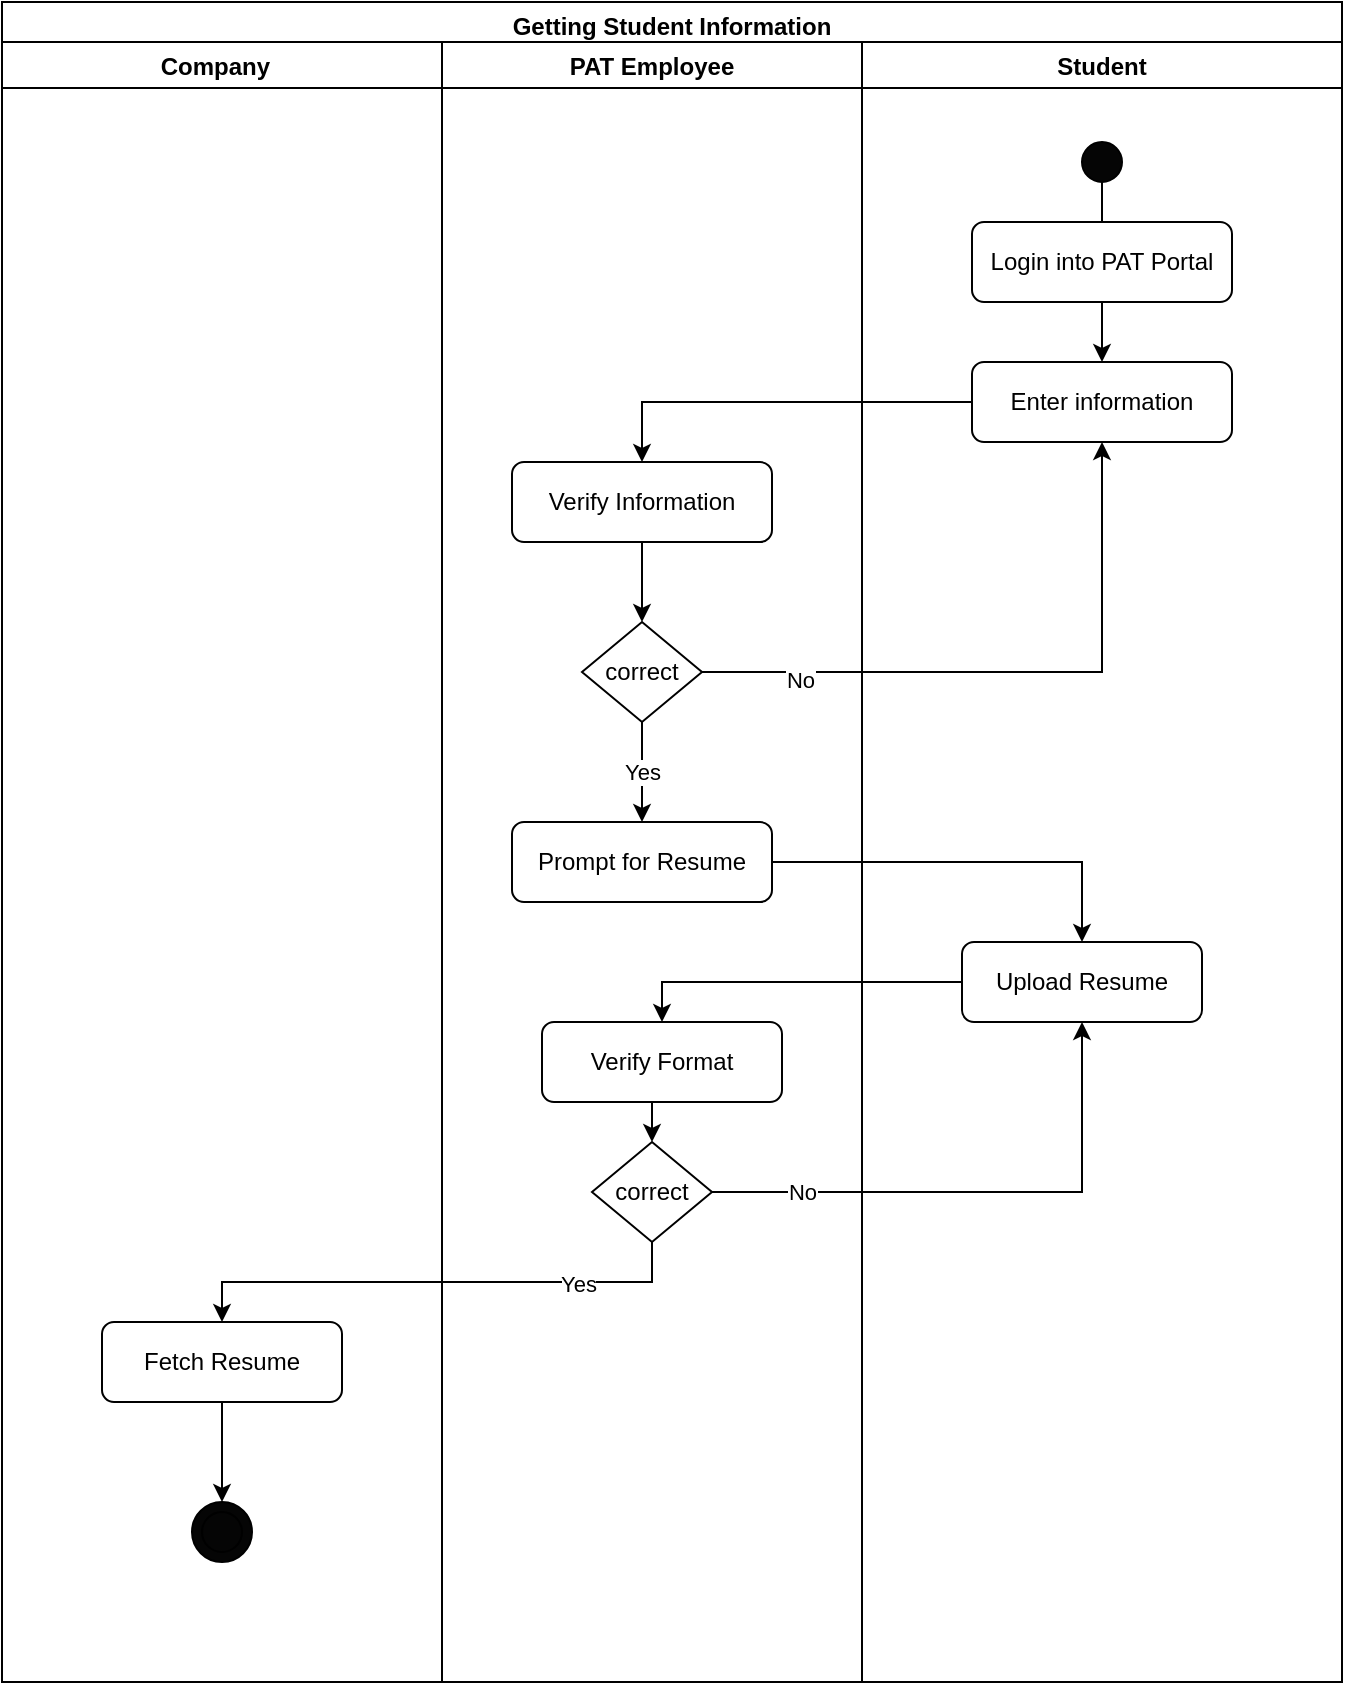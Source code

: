 <mxfile version="20.3.0" type="github">
  <diagram id="prtHgNgQTEPvFCAcTncT" name="Page-1">
    <mxGraphModel dx="595" dy="1931" grid="1" gridSize="10" guides="1" tooltips="1" connect="1" arrows="1" fold="1" page="1" pageScale="1" pageWidth="827" pageHeight="1169" math="0" shadow="0">
      <root>
        <mxCell id="0" />
        <mxCell id="1" parent="0" />
        <mxCell id="3OsJ5SbNVrnw2GL74n1E-52" value="Getting Student Information" style="swimlane;" vertex="1" parent="1">
          <mxGeometry x="880" y="-190" width="670" height="840" as="geometry" />
        </mxCell>
        <mxCell id="3OsJ5SbNVrnw2GL74n1E-51" value="Company  " style="swimlane;" vertex="1" parent="3OsJ5SbNVrnw2GL74n1E-52">
          <mxGeometry y="20" width="220" height="820" as="geometry" />
        </mxCell>
        <mxCell id="3OsJ5SbNVrnw2GL74n1E-84" value="[" style="ellipse;whiteSpace=wrap;html=1;fillColor=#050505;" vertex="1" parent="3OsJ5SbNVrnw2GL74n1E-51">
          <mxGeometry x="95" y="730" width="30" height="30" as="geometry" />
        </mxCell>
        <mxCell id="3OsJ5SbNVrnw2GL74n1E-71" value="Fetch Resume" style="rounded=1;whiteSpace=wrap;html=1;fillColor=#FFFFFF;" vertex="1" parent="3OsJ5SbNVrnw2GL74n1E-51">
          <mxGeometry x="50" y="640" width="120" height="40" as="geometry" />
        </mxCell>
        <mxCell id="3OsJ5SbNVrnw2GL74n1E-82" value="" style="ellipse;whiteSpace=wrap;html=1;fillColor=#050505;" vertex="1" parent="3OsJ5SbNVrnw2GL74n1E-51">
          <mxGeometry x="100" y="735" width="20" height="20" as="geometry" />
        </mxCell>
        <mxCell id="3OsJ5SbNVrnw2GL74n1E-50" value="PAT Employee" style="swimlane;" vertex="1" parent="3OsJ5SbNVrnw2GL74n1E-52">
          <mxGeometry x="220" y="20" width="210" height="820" as="geometry" />
        </mxCell>
        <mxCell id="3OsJ5SbNVrnw2GL74n1E-65" style="edgeStyle=orthogonalEdgeStyle;rounded=0;orthogonalLoop=1;jettySize=auto;html=1;" edge="1" parent="3OsJ5SbNVrnw2GL74n1E-50" source="3OsJ5SbNVrnw2GL74n1E-58" target="3OsJ5SbNVrnw2GL74n1E-60">
          <mxGeometry relative="1" as="geometry" />
        </mxCell>
        <mxCell id="3OsJ5SbNVrnw2GL74n1E-58" value="Verify Information" style="rounded=1;whiteSpace=wrap;html=1;fillColor=#FFFFFF;" vertex="1" parent="3OsJ5SbNVrnw2GL74n1E-50">
          <mxGeometry x="35" y="210" width="130" height="40" as="geometry" />
        </mxCell>
        <mxCell id="3OsJ5SbNVrnw2GL74n1E-59" value="Prompt for Resume" style="rounded=1;whiteSpace=wrap;html=1;fillColor=#FFFFFF;" vertex="1" parent="3OsJ5SbNVrnw2GL74n1E-50">
          <mxGeometry x="35" y="390" width="130" height="40" as="geometry" />
        </mxCell>
        <mxCell id="3OsJ5SbNVrnw2GL74n1E-66" value="Yes" style="edgeStyle=orthogonalEdgeStyle;rounded=0;orthogonalLoop=1;jettySize=auto;html=1;" edge="1" parent="3OsJ5SbNVrnw2GL74n1E-50" source="3OsJ5SbNVrnw2GL74n1E-60" target="3OsJ5SbNVrnw2GL74n1E-59">
          <mxGeometry relative="1" as="geometry" />
        </mxCell>
        <mxCell id="3OsJ5SbNVrnw2GL74n1E-60" value="correct" style="rhombus;whiteSpace=wrap;html=1;fillColor=#FFFFFF;" vertex="1" parent="3OsJ5SbNVrnw2GL74n1E-50">
          <mxGeometry x="70" y="290" width="60" height="50" as="geometry" />
        </mxCell>
        <mxCell id="3OsJ5SbNVrnw2GL74n1E-76" style="edgeStyle=orthogonalEdgeStyle;rounded=0;orthogonalLoop=1;jettySize=auto;html=1;exitX=0.5;exitY=1;exitDx=0;exitDy=0;entryX=0.5;entryY=0;entryDx=0;entryDy=0;" edge="1" parent="3OsJ5SbNVrnw2GL74n1E-50" source="3OsJ5SbNVrnw2GL74n1E-72" target="3OsJ5SbNVrnw2GL74n1E-74">
          <mxGeometry relative="1" as="geometry" />
        </mxCell>
        <mxCell id="3OsJ5SbNVrnw2GL74n1E-72" value="Verify Format" style="rounded=1;whiteSpace=wrap;html=1;fillColor=#FFFFFF;" vertex="1" parent="3OsJ5SbNVrnw2GL74n1E-50">
          <mxGeometry x="50" y="490" width="120" height="40" as="geometry" />
        </mxCell>
        <mxCell id="3OsJ5SbNVrnw2GL74n1E-74" value="correct" style="rhombus;whiteSpace=wrap;html=1;fillColor=#FFFFFF;" vertex="1" parent="3OsJ5SbNVrnw2GL74n1E-50">
          <mxGeometry x="75" y="550" width="60" height="50" as="geometry" />
        </mxCell>
        <mxCell id="3OsJ5SbNVrnw2GL74n1E-49" value="Student" style="swimlane;" vertex="1" parent="3OsJ5SbNVrnw2GL74n1E-52">
          <mxGeometry x="430" y="20" width="240" height="820" as="geometry" />
        </mxCell>
        <mxCell id="3OsJ5SbNVrnw2GL74n1E-62" style="edgeStyle=orthogonalEdgeStyle;rounded=0;orthogonalLoop=1;jettySize=auto;html=1;entryX=0.462;entryY=0.25;entryDx=0;entryDy=0;entryPerimeter=0;" edge="1" parent="3OsJ5SbNVrnw2GL74n1E-49" source="3OsJ5SbNVrnw2GL74n1E-55" target="3OsJ5SbNVrnw2GL74n1E-56">
          <mxGeometry relative="1" as="geometry" />
        </mxCell>
        <mxCell id="3OsJ5SbNVrnw2GL74n1E-55" value="" style="ellipse;whiteSpace=wrap;html=1;fillColor=#050505;" vertex="1" parent="3OsJ5SbNVrnw2GL74n1E-49">
          <mxGeometry x="110" y="50" width="20" height="20" as="geometry" />
        </mxCell>
        <mxCell id="3OsJ5SbNVrnw2GL74n1E-63" style="edgeStyle=orthogonalEdgeStyle;rounded=0;orthogonalLoop=1;jettySize=auto;html=1;" edge="1" parent="3OsJ5SbNVrnw2GL74n1E-49" source="3OsJ5SbNVrnw2GL74n1E-56" target="3OsJ5SbNVrnw2GL74n1E-57">
          <mxGeometry relative="1" as="geometry" />
        </mxCell>
        <mxCell id="3OsJ5SbNVrnw2GL74n1E-56" value="Login into PAT Portal" style="rounded=1;whiteSpace=wrap;html=1;fillColor=#FFFFFF;" vertex="1" parent="3OsJ5SbNVrnw2GL74n1E-49">
          <mxGeometry x="55" y="90" width="130" height="40" as="geometry" />
        </mxCell>
        <mxCell id="3OsJ5SbNVrnw2GL74n1E-57" value="Enter information" style="rounded=1;whiteSpace=wrap;html=1;fillColor=#FFFFFF;" vertex="1" parent="3OsJ5SbNVrnw2GL74n1E-49">
          <mxGeometry x="55" y="160" width="130" height="40" as="geometry" />
        </mxCell>
        <mxCell id="3OsJ5SbNVrnw2GL74n1E-67" value="Upload Resume" style="rounded=1;whiteSpace=wrap;html=1;fillColor=#FFFFFF;" vertex="1" parent="3OsJ5SbNVrnw2GL74n1E-49">
          <mxGeometry x="50" y="450" width="120" height="40" as="geometry" />
        </mxCell>
        <mxCell id="3OsJ5SbNVrnw2GL74n1E-64" style="edgeStyle=orthogonalEdgeStyle;rounded=0;orthogonalLoop=1;jettySize=auto;html=1;entryX=0.5;entryY=0;entryDx=0;entryDy=0;" edge="1" parent="3OsJ5SbNVrnw2GL74n1E-52" source="3OsJ5SbNVrnw2GL74n1E-57" target="3OsJ5SbNVrnw2GL74n1E-58">
          <mxGeometry relative="1" as="geometry">
            <mxPoint x="320" y="230" as="targetPoint" />
            <Array as="points">
              <mxPoint x="320" y="230" />
              <mxPoint x="320" y="270" />
            </Array>
          </mxGeometry>
        </mxCell>
        <mxCell id="3OsJ5SbNVrnw2GL74n1E-68" style="edgeStyle=orthogonalEdgeStyle;rounded=0;orthogonalLoop=1;jettySize=auto;html=1;" edge="1" parent="3OsJ5SbNVrnw2GL74n1E-52" source="3OsJ5SbNVrnw2GL74n1E-59" target="3OsJ5SbNVrnw2GL74n1E-67">
          <mxGeometry relative="1" as="geometry" />
        </mxCell>
        <mxCell id="3OsJ5SbNVrnw2GL74n1E-69" style="edgeStyle=orthogonalEdgeStyle;rounded=0;orthogonalLoop=1;jettySize=auto;html=1;exitX=1;exitY=0.5;exitDx=0;exitDy=0;entryX=0.5;entryY=1;entryDx=0;entryDy=0;" edge="1" parent="3OsJ5SbNVrnw2GL74n1E-52" source="3OsJ5SbNVrnw2GL74n1E-60" target="3OsJ5SbNVrnw2GL74n1E-57">
          <mxGeometry relative="1" as="geometry" />
        </mxCell>
        <mxCell id="3OsJ5SbNVrnw2GL74n1E-70" value="No" style="edgeLabel;html=1;align=center;verticalAlign=middle;resizable=0;points=[];" vertex="1" connectable="0" parent="3OsJ5SbNVrnw2GL74n1E-69">
          <mxGeometry x="-0.691" y="-4" relative="1" as="geometry">
            <mxPoint as="offset" />
          </mxGeometry>
        </mxCell>
        <mxCell id="3OsJ5SbNVrnw2GL74n1E-75" style="edgeStyle=orthogonalEdgeStyle;rounded=0;orthogonalLoop=1;jettySize=auto;html=1;exitX=0.5;exitY=1;exitDx=0;exitDy=0;" edge="1" parent="3OsJ5SbNVrnw2GL74n1E-52" source="3OsJ5SbNVrnw2GL74n1E-74" target="3OsJ5SbNVrnw2GL74n1E-71">
          <mxGeometry relative="1" as="geometry" />
        </mxCell>
        <mxCell id="3OsJ5SbNVrnw2GL74n1E-80" value="Yes" style="edgeLabel;html=1;align=center;verticalAlign=middle;resizable=0;points=[];" vertex="1" connectable="0" parent="3OsJ5SbNVrnw2GL74n1E-75">
          <mxGeometry x="-0.553" y="1" relative="1" as="geometry">
            <mxPoint as="offset" />
          </mxGeometry>
        </mxCell>
        <mxCell id="3OsJ5SbNVrnw2GL74n1E-78" style="edgeStyle=orthogonalEdgeStyle;rounded=0;orthogonalLoop=1;jettySize=auto;html=1;entryX=0.5;entryY=0;entryDx=0;entryDy=0;" edge="1" parent="3OsJ5SbNVrnw2GL74n1E-52" source="3OsJ5SbNVrnw2GL74n1E-67" target="3OsJ5SbNVrnw2GL74n1E-72">
          <mxGeometry relative="1" as="geometry" />
        </mxCell>
        <mxCell id="3OsJ5SbNVrnw2GL74n1E-79" style="edgeStyle=orthogonalEdgeStyle;rounded=0;orthogonalLoop=1;jettySize=auto;html=1;exitX=1;exitY=0.5;exitDx=0;exitDy=0;entryX=0.5;entryY=1;entryDx=0;entryDy=0;" edge="1" parent="3OsJ5SbNVrnw2GL74n1E-52" source="3OsJ5SbNVrnw2GL74n1E-74" target="3OsJ5SbNVrnw2GL74n1E-67">
          <mxGeometry relative="1" as="geometry" />
        </mxCell>
        <mxCell id="3OsJ5SbNVrnw2GL74n1E-81" value="No" style="edgeLabel;html=1;align=center;verticalAlign=middle;resizable=0;points=[];" vertex="1" connectable="0" parent="3OsJ5SbNVrnw2GL74n1E-79">
          <mxGeometry x="-0.667" relative="1" as="geometry">
            <mxPoint as="offset" />
          </mxGeometry>
        </mxCell>
        <mxCell id="3OsJ5SbNVrnw2GL74n1E-83" style="edgeStyle=orthogonalEdgeStyle;rounded=0;orthogonalLoop=1;jettySize=auto;html=1;" edge="1" parent="1" source="3OsJ5SbNVrnw2GL74n1E-71">
          <mxGeometry relative="1" as="geometry">
            <mxPoint x="990" y="560" as="targetPoint" />
          </mxGeometry>
        </mxCell>
      </root>
    </mxGraphModel>
  </diagram>
</mxfile>
